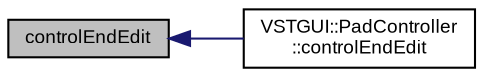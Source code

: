 digraph "controlEndEdit"
{
  bgcolor="transparent";
  edge [fontname="Arial",fontsize="9",labelfontname="Arial",labelfontsize="9"];
  node [fontname="Arial",fontsize="9",shape=record];
  rankdir="LR";
  Node1 [label="controlEndEdit",height=0.2,width=0.4,color="black", fillcolor="grey75", style="filled" fontcolor="black"];
  Node1 -> Node2 [dir="back",color="midnightblue",fontsize="9",style="solid",fontname="Arial"];
  Node2 [label="VSTGUI::PadController\l::controlEndEdit",height=0.2,width=0.4,color="black",URL="$class_v_s_t_g_u_i_1_1_pad_controller.html#a11aff2d6ad423be5d9fb699da18b034a"];
}
